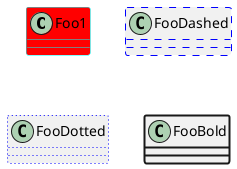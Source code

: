 {
  "sha1": "iz7iobb9ubqyf95nz6wsneca5gohlnl",
  "insertion": {
    "when": "2024-06-03T18:59:31.343Z",
    "user": "plantuml@gmail.com"
  }
}
@startuml
class Foo1 #red ##00FFFF {
}

class FooDashed ##[dashed]blue {
}

class FooDotted ##[dotted]blue {
}

class FooBold ##[bold] {
}

@enduml

